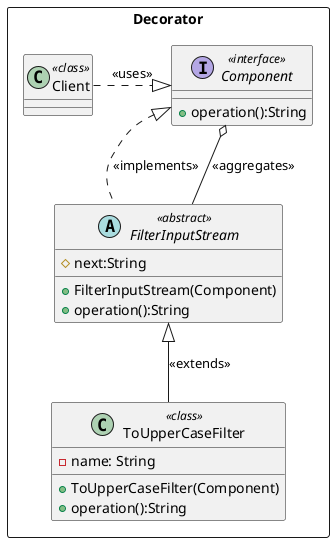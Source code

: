 @startuml
rectangle Decorator {
    class Client <<class>>{}

    interface Component <<interface>>{
        +operation():String
    }

    abstract class  FilterInputStream <<abstract>> {
        #next:String
        +FilterInputStream(Component)
        +operation():String
    }

    class ToUpperCaseFilter <<class>>{
        -name: String
        +ToUpperCaseFilter(Component)
        +operation():String
    }

    Client  .right.|> Component: <<uses>>
    FilterInputStream --o Component: <<aggregates>>
    FilterInputStream .up.|> Component: <<implements>>
    ToUpperCaseFilter -up-|> FilterInputStream: <<extends>>
}
@enduml